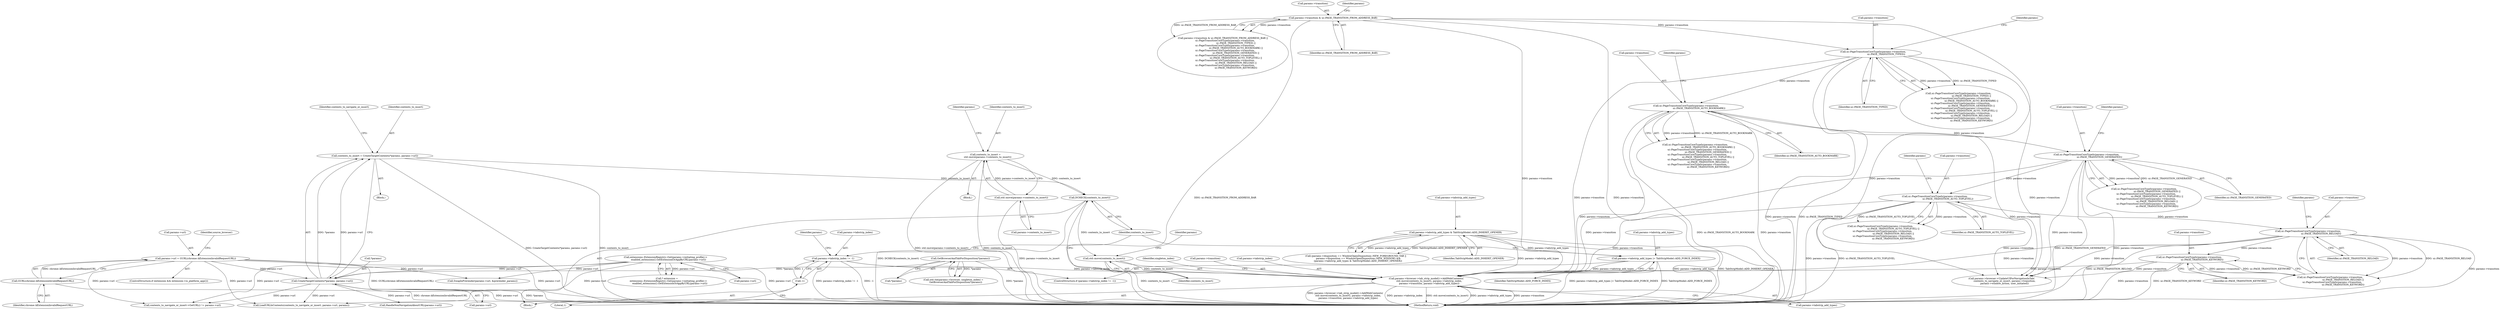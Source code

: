 digraph "0_Chrome_c552cd7b8a0862f6b3c8c6a07f98bda3721101eb_0@pointer" {
"1000526" [label="(Call,params->browser->tab_strip_model()->AddWebContents(\n        std::move(contents_to_insert), params->tabstrip_index,\n        params->transition, params->tabstrip_add_types))"];
"1000527" [label="(Call,std::move(contents_to_insert))"];
"1000524" [label="(Call,DCHECK(contents_to_insert))"];
"1000284" [label="(Call,contents_to_insert =\n      std::move(params->contents_to_insert))"];
"1000286" [label="(Call,std::move(params->contents_to_insert))"];
"1000398" [label="(Call,contents_to_insert = CreateTargetContents(*params, params->url))"];
"1000400" [label="(Call,CreateTargetContents(*params, params->url))"];
"1000199" [label="(Call,GetBrowserAndTabForDisposition(*params))"];
"1000128" [label="(Call,extensions::ExtensionRegistry::Get(params->initiating_profile)->\n        enabled_extensions().GetExtensionOrAppByURL(params->url))"];
"1000136" [label="(Call,params->url = GURL(chrome::kExtensionInvalidRequestURL))"];
"1000140" [label="(Call,GURL(chrome::kExtensionInvalidRequestURL))"];
"1000513" [label="(Call,params->tabstrip_index != -1)"];
"1000517" [label="(Call,-1)"];
"1000364" [label="(Call,ui::PageTransitionCoreTypeIs(params->transition,\n                                   ui::PAGE_TRANSITION_AUTO_TOPLEVEL))"];
"1000358" [label="(Call,ui::PageTransitionCoreTypeIs(params->transition,\n                                   ui::PAGE_TRANSITION_GENERATED))"];
"1000352" [label="(Call,ui::PageTransitionCoreTypeIs(params->transition,\n                                   ui::PAGE_TRANSITION_AUTO_BOOKMARK))"];
"1000346" [label="(Call,ui::PageTransitionCoreTypeIs(params->transition,\n                                   ui::PAGE_TRANSITION_TYPED))"];
"1000340" [label="(Call,params->transition & ui::PAGE_TRANSITION_FROM_ADDRESS_BAR)"];
"1000375" [label="(Call,ui::PageTransitionCoreTypeIs(params->transition,\n                                   ui::PAGE_TRANSITION_KEYWORD))"];
"1000370" [label="(Call,ui::PageTransitionCoreTypeIs(params->transition,\n                                   ui::PAGE_TRANSITION_RELOAD))"];
"1000519" [label="(Call,params->tabstrip_add_types |= TabStripModel::ADD_FORCE_INDEX)"];
"1000475" [label="(Call,params->tabstrip_add_types & TabStripModel::ADD_INHERIT_OPENER)"];
"1000400" [label="(Call,CreateTargetContents(*params, params->url))"];
"1000359" [label="(Call,params->transition)"];
"1000137" [label="(Call,params->url)"];
"1000523" [label="(Identifier,TabStripModel::ADD_FORCE_INDEX)"];
"1000463" [label="(Call,(params->disposition == WindowOpenDisposition::NEW_FOREGROUND_TAB ||\n       params->disposition == WindowOpenDisposition::NEW_WINDOW) &&\n      (params->tabstrip_add_types & TabStripModel::ADD_INHERIT_OPENER))"];
"1000399" [label="(Identifier,contents_to_insert)"];
"1000357" [label="(Call,ui::PageTransitionCoreTypeIs(params->transition,\n                                   ui::PAGE_TRANSITION_GENERATED) ||\n      ui::PageTransitionCoreTypeIs(params->transition,\n                                   ui::PAGE_TRANSITION_AUTO_TOPLEVEL) ||\n      ui::PageTransitionCoreTypeIs(params->transition,\n                                   ui::PAGE_TRANSITION_RELOAD) ||\n      ui::PageTransitionCoreTypeIs(params->transition,\n                                   ui::PAGE_TRANSITION_KEYWORD))"];
"1000129" [label="(Call,params->url)"];
"1000369" [label="(Call,ui::PageTransitionCoreTypeIs(params->transition,\n                                   ui::PAGE_TRANSITION_RELOAD) ||\n      ui::PageTransitionCoreTypeIs(params->transition,\n                                   ui::PAGE_TRANSITION_KEYWORD))"];
"1000364" [label="(Call,ui::PageTransitionCoreTypeIs(params->transition,\n                                   ui::PAGE_TRANSITION_AUTO_TOPLEVEL))"];
"1000375" [label="(Call,ui::PageTransitionCoreTypeIs(params->transition,\n                                   ui::PAGE_TRANSITION_KEYWORD))"];
"1000519" [label="(Call,params->tabstrip_add_types |= TabStripModel::ADD_FORCE_INDEX)"];
"1000371" [label="(Call,params->transition)"];
"1000362" [label="(Identifier,ui::PAGE_TRANSITION_GENERATED)"];
"1000132" [label="(ControlStructure,if (extension && extension->is_platform_app()))"];
"1000339" [label="(Call,params->transition & ui::PAGE_TRANSITION_FROM_ADDRESS_BAR ||\n      ui::PageTransitionCoreTypeIs(params->transition,\n                                   ui::PAGE_TRANSITION_TYPED) ||\n      ui::PageTransitionCoreTypeIs(params->transition,\n                                   ui::PAGE_TRANSITION_AUTO_BOOKMARK) ||\n      ui::PageTransitionCoreTypeIs(params->transition,\n                                   ui::PAGE_TRANSITION_GENERATED) ||\n      ui::PageTransitionCoreTypeIs(params->transition,\n                                   ui::PAGE_TRANSITION_AUTO_TOPLEVEL) ||\n      ui::PageTransitionCoreTypeIs(params->transition,\n                                   ui::PAGE_TRANSITION_RELOAD) ||\n      ui::PageTransitionCoreTypeIs(params->transition,\n                                   ui::PAGE_TRANSITION_KEYWORD))"];
"1000199" [label="(Call,GetBrowserAndTabForDisposition(*params))"];
"1000423" [label="(Call,SwapInPrerender(params->url, &prerender_params))"];
"1000520" [label="(Call,params->tabstrip_add_types)"];
"1000526" [label="(Call,params->browser->tab_strip_model()->AddWebContents(\n        std::move(contents_to_insert), params->tabstrip_index,\n        params->transition, params->tabstrip_add_types))"];
"1000496" [label="(Call,params->browser->UpdateUIForNavigationInTab(\n        contents_to_navigate_or_insert, params->transition,\n        params->window_action, user_initiated))"];
"1000366" [label="(Identifier,params)"];
"1000517" [label="(Call,-1)"];
"1000524" [label="(Call,DCHECK(contents_to_insert))"];
"1000286" [label="(Call,std::move(params->contents_to_insert))"];
"1000513" [label="(Call,params->tabstrip_index != -1)"];
"1000140" [label="(Call,GURL(chrome::kExtensionInvalidRequestURL))"];
"1000341" [label="(Call,params->transition)"];
"1000144" [label="(Identifier,source_browser)"];
"1000345" [label="(Call,ui::PageTransitionCoreTypeIs(params->transition,\n                                   ui::PAGE_TRANSITION_TYPED) ||\n      ui::PageTransitionCoreTypeIs(params->transition,\n                                   ui::PAGE_TRANSITION_AUTO_BOOKMARK) ||\n      ui::PageTransitionCoreTypeIs(params->transition,\n                                   ui::PAGE_TRANSITION_GENERATED) ||\n      ui::PageTransitionCoreTypeIs(params->transition,\n                                   ui::PAGE_TRANSITION_AUTO_TOPLEVEL) ||\n      ui::PageTransitionCoreTypeIs(params->transition,\n                                   ui::PAGE_TRANSITION_RELOAD) ||\n      ui::PageTransitionCoreTypeIs(params->transition,\n                                   ui::PAGE_TRANSITION_KEYWORD))"];
"1000376" [label="(Call,params->transition)"];
"1000352" [label="(Call,ui::PageTransitionCoreTypeIs(params->transition,\n                                   ui::PAGE_TRANSITION_AUTO_BOOKMARK))"];
"1000284" [label="(Call,contents_to_insert =\n      std::move(params->contents_to_insert))"];
"1000102" [label="(Block,)"];
"1000530" [label="(Identifier,params)"];
"1000350" [label="(Identifier,ui::PAGE_TRANSITION_TYPED)"];
"1000287" [label="(Call,params->contents_to_insert)"];
"1000511" [label="(Block,)"];
"1000540" [label="(Identifier,singleton_index)"];
"1000379" [label="(Identifier,ui::PAGE_TRANSITION_KEYWORD)"];
"1000532" [label="(Call,params->transition)"];
"1000535" [label="(Call,params->tabstrip_add_types)"];
"1000285" [label="(Identifier,contents_to_insert)"];
"1000291" [label="(Identifier,params)"];
"1000476" [label="(Call,params->tabstrip_add_types)"];
"1000141" [label="(Identifier,chrome::kExtensionInvalidRequestURL)"];
"1000200" [label="(Call,*params)"];
"1000525" [label="(Identifier,contents_to_insert)"];
"1000521" [label="(Identifier,params)"];
"1000377" [label="(Identifier,params)"];
"1000344" [label="(Identifier,ui::PAGE_TRANSITION_FROM_ADDRESS_BAR)"];
"1000475" [label="(Call,params->tabstrip_add_types & TabStripModel::ADD_INHERIT_OPENER)"];
"1000126" [label="(Call,* extension =\n    extensions::ExtensionRegistry::Get(params->initiating_profile)->\n        enabled_extensions().GetExtensionOrAppByURL(params->url))"];
"1000374" [label="(Identifier,ui::PAGE_TRANSITION_RELOAD)"];
"1000363" [label="(Call,ui::PageTransitionCoreTypeIs(params->transition,\n                                   ui::PAGE_TRANSITION_AUTO_TOPLEVEL) ||\n      ui::PageTransitionCoreTypeIs(params->transition,\n                                   ui::PAGE_TRANSITION_RELOAD) ||\n      ui::PageTransitionCoreTypeIs(params->transition,\n                                   ui::PAGE_TRANSITION_KEYWORD))"];
"1000407" [label="(Identifier,contents_to_navigate_or_insert)"];
"1000351" [label="(Call,ui::PageTransitionCoreTypeIs(params->transition,\n                                   ui::PAGE_TRANSITION_AUTO_BOOKMARK) ||\n      ui::PageTransitionCoreTypeIs(params->transition,\n                                   ui::PAGE_TRANSITION_GENERATED) ||\n      ui::PageTransitionCoreTypeIs(params->transition,\n                                   ui::PAGE_TRANSITION_AUTO_TOPLEVEL) ||\n      ui::PageTransitionCoreTypeIs(params->transition,\n                                   ui::PAGE_TRANSITION_RELOAD) ||\n      ui::PageTransitionCoreTypeIs(params->transition,\n                                   ui::PAGE_TRANSITION_KEYWORD))"];
"1000346" [label="(Call,ui::PageTransitionCoreTypeIs(params->transition,\n                                   ui::PAGE_TRANSITION_TYPED))"];
"1000518" [label="(Literal,1)"];
"1000479" [label="(Identifier,TabStripModel::ADD_INHERIT_OPENER)"];
"1000445" [label="(Call,HandleNonNavigationAboutURL(params->url))"];
"1000365" [label="(Call,params->transition)"];
"1000574" [label="(Call,contents_to_navigate_or_insert->GetURL() != params->url)"];
"1000401" [label="(Call,*params)"];
"1000193" [label="(Call,std::tie(params->browser, singleton_index) =\n      GetBrowserAndTabForDisposition(*params))"];
"1000512" [label="(ControlStructure,if (params->tabstrip_index != -1))"];
"1000347" [label="(Call,params->transition)"];
"1000529" [label="(Call,params->tabstrip_index)"];
"1000580" [label="(Call,LoadURLInContents(contents_to_navigate_or_insert, params->url, params))"];
"1000646" [label="(MethodReturn,void)"];
"1000128" [label="(Call,extensions::ExtensionRegistry::Get(params->initiating_profile)->\n        enabled_extensions().GetExtensionOrAppByURL(params->url))"];
"1000348" [label="(Identifier,params)"];
"1000372" [label="(Identifier,params)"];
"1000368" [label="(Identifier,ui::PAGE_TRANSITION_AUTO_TOPLEVEL)"];
"1000354" [label="(Identifier,params)"];
"1000514" [label="(Call,params->tabstrip_index)"];
"1000397" [label="(Block,)"];
"1000370" [label="(Call,ui::PageTransitionCoreTypeIs(params->transition,\n                                   ui::PAGE_TRANSITION_RELOAD))"];
"1000528" [label="(Identifier,contents_to_insert)"];
"1000358" [label="(Call,ui::PageTransitionCoreTypeIs(params->transition,\n                                   ui::PAGE_TRANSITION_GENERATED))"];
"1000356" [label="(Identifier,ui::PAGE_TRANSITION_AUTO_BOOKMARK)"];
"1000340" [label="(Call,params->transition & ui::PAGE_TRANSITION_FROM_ADDRESS_BAR)"];
"1000398" [label="(Call,contents_to_insert = CreateTargetContents(*params, params->url))"];
"1000360" [label="(Identifier,params)"];
"1000353" [label="(Call,params->transition)"];
"1000403" [label="(Call,params->url)"];
"1000527" [label="(Call,std::move(contents_to_insert))"];
"1000136" [label="(Call,params->url = GURL(chrome::kExtensionInvalidRequestURL))"];
"1000526" -> "1000511"  [label="AST: "];
"1000526" -> "1000535"  [label="CFG: "];
"1000527" -> "1000526"  [label="AST: "];
"1000529" -> "1000526"  [label="AST: "];
"1000532" -> "1000526"  [label="AST: "];
"1000535" -> "1000526"  [label="AST: "];
"1000540" -> "1000526"  [label="CFG: "];
"1000526" -> "1000646"  [label="DDG: params->browser->tab_strip_model()->AddWebContents(\n        std::move(contents_to_insert), params->tabstrip_index,\n        params->transition, params->tabstrip_add_types)"];
"1000526" -> "1000646"  [label="DDG: params->tabstrip_index"];
"1000526" -> "1000646"  [label="DDG: std::move(contents_to_insert)"];
"1000526" -> "1000646"  [label="DDG: params->tabstrip_add_types"];
"1000526" -> "1000646"  [label="DDG: params->transition"];
"1000527" -> "1000526"  [label="DDG: contents_to_insert"];
"1000513" -> "1000526"  [label="DDG: params->tabstrip_index"];
"1000364" -> "1000526"  [label="DDG: params->transition"];
"1000375" -> "1000526"  [label="DDG: params->transition"];
"1000352" -> "1000526"  [label="DDG: params->transition"];
"1000346" -> "1000526"  [label="DDG: params->transition"];
"1000340" -> "1000526"  [label="DDG: params->transition"];
"1000370" -> "1000526"  [label="DDG: params->transition"];
"1000358" -> "1000526"  [label="DDG: params->transition"];
"1000519" -> "1000526"  [label="DDG: params->tabstrip_add_types"];
"1000475" -> "1000526"  [label="DDG: params->tabstrip_add_types"];
"1000527" -> "1000528"  [label="CFG: "];
"1000528" -> "1000527"  [label="AST: "];
"1000530" -> "1000527"  [label="CFG: "];
"1000527" -> "1000646"  [label="DDG: contents_to_insert"];
"1000524" -> "1000527"  [label="DDG: contents_to_insert"];
"1000524" -> "1000511"  [label="AST: "];
"1000524" -> "1000525"  [label="CFG: "];
"1000525" -> "1000524"  [label="AST: "];
"1000528" -> "1000524"  [label="CFG: "];
"1000524" -> "1000646"  [label="DDG: DCHECK(contents_to_insert)"];
"1000284" -> "1000524"  [label="DDG: contents_to_insert"];
"1000398" -> "1000524"  [label="DDG: contents_to_insert"];
"1000284" -> "1000102"  [label="AST: "];
"1000284" -> "1000286"  [label="CFG: "];
"1000285" -> "1000284"  [label="AST: "];
"1000286" -> "1000284"  [label="AST: "];
"1000291" -> "1000284"  [label="CFG: "];
"1000284" -> "1000646"  [label="DDG: std::move(params->contents_to_insert)"];
"1000284" -> "1000646"  [label="DDG: contents_to_insert"];
"1000286" -> "1000284"  [label="DDG: params->contents_to_insert"];
"1000286" -> "1000287"  [label="CFG: "];
"1000287" -> "1000286"  [label="AST: "];
"1000286" -> "1000646"  [label="DDG: params->contents_to_insert"];
"1000398" -> "1000397"  [label="AST: "];
"1000398" -> "1000400"  [label="CFG: "];
"1000399" -> "1000398"  [label="AST: "];
"1000400" -> "1000398"  [label="AST: "];
"1000407" -> "1000398"  [label="CFG: "];
"1000398" -> "1000646"  [label="DDG: CreateTargetContents(*params, params->url)"];
"1000398" -> "1000646"  [label="DDG: contents_to_insert"];
"1000400" -> "1000398"  [label="DDG: *params"];
"1000400" -> "1000398"  [label="DDG: params->url"];
"1000400" -> "1000403"  [label="CFG: "];
"1000401" -> "1000400"  [label="AST: "];
"1000403" -> "1000400"  [label="AST: "];
"1000400" -> "1000646"  [label="DDG: *params"];
"1000400" -> "1000646"  [label="DDG: params->url"];
"1000199" -> "1000400"  [label="DDG: *params"];
"1000128" -> "1000400"  [label="DDG: params->url"];
"1000136" -> "1000400"  [label="DDG: params->url"];
"1000400" -> "1000445"  [label="DDG: params->url"];
"1000400" -> "1000574"  [label="DDG: params->url"];
"1000400" -> "1000580"  [label="DDG: params->url"];
"1000199" -> "1000193"  [label="AST: "];
"1000199" -> "1000200"  [label="CFG: "];
"1000200" -> "1000199"  [label="AST: "];
"1000193" -> "1000199"  [label="CFG: "];
"1000199" -> "1000646"  [label="DDG: *params"];
"1000199" -> "1000193"  [label="DDG: *params"];
"1000128" -> "1000126"  [label="AST: "];
"1000128" -> "1000129"  [label="CFG: "];
"1000129" -> "1000128"  [label="AST: "];
"1000126" -> "1000128"  [label="CFG: "];
"1000128" -> "1000646"  [label="DDG: params->url"];
"1000128" -> "1000126"  [label="DDG: params->url"];
"1000128" -> "1000423"  [label="DDG: params->url"];
"1000128" -> "1000574"  [label="DDG: params->url"];
"1000128" -> "1000580"  [label="DDG: params->url"];
"1000136" -> "1000132"  [label="AST: "];
"1000136" -> "1000140"  [label="CFG: "];
"1000137" -> "1000136"  [label="AST: "];
"1000140" -> "1000136"  [label="AST: "];
"1000144" -> "1000136"  [label="CFG: "];
"1000136" -> "1000646"  [label="DDG: GURL(chrome::kExtensionInvalidRequestURL)"];
"1000136" -> "1000646"  [label="DDG: params->url"];
"1000140" -> "1000136"  [label="DDG: chrome::kExtensionInvalidRequestURL"];
"1000136" -> "1000423"  [label="DDG: params->url"];
"1000136" -> "1000574"  [label="DDG: params->url"];
"1000136" -> "1000580"  [label="DDG: params->url"];
"1000140" -> "1000141"  [label="CFG: "];
"1000141" -> "1000140"  [label="AST: "];
"1000140" -> "1000646"  [label="DDG: chrome::kExtensionInvalidRequestURL"];
"1000513" -> "1000512"  [label="AST: "];
"1000513" -> "1000517"  [label="CFG: "];
"1000514" -> "1000513"  [label="AST: "];
"1000517" -> "1000513"  [label="AST: "];
"1000521" -> "1000513"  [label="CFG: "];
"1000525" -> "1000513"  [label="CFG: "];
"1000513" -> "1000646"  [label="DDG: params->tabstrip_index != -1"];
"1000513" -> "1000646"  [label="DDG: -1"];
"1000517" -> "1000513"  [label="DDG: 1"];
"1000517" -> "1000518"  [label="CFG: "];
"1000518" -> "1000517"  [label="AST: "];
"1000364" -> "1000363"  [label="AST: "];
"1000364" -> "1000368"  [label="CFG: "];
"1000365" -> "1000364"  [label="AST: "];
"1000368" -> "1000364"  [label="AST: "];
"1000372" -> "1000364"  [label="CFG: "];
"1000363" -> "1000364"  [label="CFG: "];
"1000364" -> "1000646"  [label="DDG: params->transition"];
"1000364" -> "1000646"  [label="DDG: ui::PAGE_TRANSITION_AUTO_TOPLEVEL"];
"1000364" -> "1000363"  [label="DDG: params->transition"];
"1000364" -> "1000363"  [label="DDG: ui::PAGE_TRANSITION_AUTO_TOPLEVEL"];
"1000358" -> "1000364"  [label="DDG: params->transition"];
"1000364" -> "1000370"  [label="DDG: params->transition"];
"1000364" -> "1000496"  [label="DDG: params->transition"];
"1000358" -> "1000357"  [label="AST: "];
"1000358" -> "1000362"  [label="CFG: "];
"1000359" -> "1000358"  [label="AST: "];
"1000362" -> "1000358"  [label="AST: "];
"1000366" -> "1000358"  [label="CFG: "];
"1000357" -> "1000358"  [label="CFG: "];
"1000358" -> "1000646"  [label="DDG: ui::PAGE_TRANSITION_GENERATED"];
"1000358" -> "1000646"  [label="DDG: params->transition"];
"1000358" -> "1000357"  [label="DDG: params->transition"];
"1000358" -> "1000357"  [label="DDG: ui::PAGE_TRANSITION_GENERATED"];
"1000352" -> "1000358"  [label="DDG: params->transition"];
"1000358" -> "1000496"  [label="DDG: params->transition"];
"1000352" -> "1000351"  [label="AST: "];
"1000352" -> "1000356"  [label="CFG: "];
"1000353" -> "1000352"  [label="AST: "];
"1000356" -> "1000352"  [label="AST: "];
"1000360" -> "1000352"  [label="CFG: "];
"1000351" -> "1000352"  [label="CFG: "];
"1000352" -> "1000646"  [label="DDG: ui::PAGE_TRANSITION_AUTO_BOOKMARK"];
"1000352" -> "1000646"  [label="DDG: params->transition"];
"1000352" -> "1000351"  [label="DDG: params->transition"];
"1000352" -> "1000351"  [label="DDG: ui::PAGE_TRANSITION_AUTO_BOOKMARK"];
"1000346" -> "1000352"  [label="DDG: params->transition"];
"1000352" -> "1000496"  [label="DDG: params->transition"];
"1000346" -> "1000345"  [label="AST: "];
"1000346" -> "1000350"  [label="CFG: "];
"1000347" -> "1000346"  [label="AST: "];
"1000350" -> "1000346"  [label="AST: "];
"1000354" -> "1000346"  [label="CFG: "];
"1000345" -> "1000346"  [label="CFG: "];
"1000346" -> "1000646"  [label="DDG: params->transition"];
"1000346" -> "1000646"  [label="DDG: ui::PAGE_TRANSITION_TYPED"];
"1000346" -> "1000345"  [label="DDG: params->transition"];
"1000346" -> "1000345"  [label="DDG: ui::PAGE_TRANSITION_TYPED"];
"1000340" -> "1000346"  [label="DDG: params->transition"];
"1000346" -> "1000496"  [label="DDG: params->transition"];
"1000340" -> "1000339"  [label="AST: "];
"1000340" -> "1000344"  [label="CFG: "];
"1000341" -> "1000340"  [label="AST: "];
"1000344" -> "1000340"  [label="AST: "];
"1000348" -> "1000340"  [label="CFG: "];
"1000339" -> "1000340"  [label="CFG: "];
"1000340" -> "1000646"  [label="DDG: ui::PAGE_TRANSITION_FROM_ADDRESS_BAR"];
"1000340" -> "1000646"  [label="DDG: params->transition"];
"1000340" -> "1000339"  [label="DDG: params->transition"];
"1000340" -> "1000339"  [label="DDG: ui::PAGE_TRANSITION_FROM_ADDRESS_BAR"];
"1000340" -> "1000496"  [label="DDG: params->transition"];
"1000375" -> "1000369"  [label="AST: "];
"1000375" -> "1000379"  [label="CFG: "];
"1000376" -> "1000375"  [label="AST: "];
"1000379" -> "1000375"  [label="AST: "];
"1000369" -> "1000375"  [label="CFG: "];
"1000375" -> "1000646"  [label="DDG: params->transition"];
"1000375" -> "1000646"  [label="DDG: ui::PAGE_TRANSITION_KEYWORD"];
"1000375" -> "1000369"  [label="DDG: params->transition"];
"1000375" -> "1000369"  [label="DDG: ui::PAGE_TRANSITION_KEYWORD"];
"1000370" -> "1000375"  [label="DDG: params->transition"];
"1000375" -> "1000496"  [label="DDG: params->transition"];
"1000370" -> "1000369"  [label="AST: "];
"1000370" -> "1000374"  [label="CFG: "];
"1000371" -> "1000370"  [label="AST: "];
"1000374" -> "1000370"  [label="AST: "];
"1000377" -> "1000370"  [label="CFG: "];
"1000369" -> "1000370"  [label="CFG: "];
"1000370" -> "1000646"  [label="DDG: ui::PAGE_TRANSITION_RELOAD"];
"1000370" -> "1000646"  [label="DDG: params->transition"];
"1000370" -> "1000369"  [label="DDG: params->transition"];
"1000370" -> "1000369"  [label="DDG: ui::PAGE_TRANSITION_RELOAD"];
"1000370" -> "1000496"  [label="DDG: params->transition"];
"1000519" -> "1000512"  [label="AST: "];
"1000519" -> "1000523"  [label="CFG: "];
"1000520" -> "1000519"  [label="AST: "];
"1000523" -> "1000519"  [label="AST: "];
"1000525" -> "1000519"  [label="CFG: "];
"1000519" -> "1000646"  [label="DDG: params->tabstrip_add_types |= TabStripModel::ADD_FORCE_INDEX"];
"1000519" -> "1000646"  [label="DDG: TabStripModel::ADD_FORCE_INDEX"];
"1000475" -> "1000519"  [label="DDG: params->tabstrip_add_types"];
"1000475" -> "1000463"  [label="AST: "];
"1000475" -> "1000479"  [label="CFG: "];
"1000476" -> "1000475"  [label="AST: "];
"1000479" -> "1000475"  [label="AST: "];
"1000463" -> "1000475"  [label="CFG: "];
"1000475" -> "1000646"  [label="DDG: params->tabstrip_add_types"];
"1000475" -> "1000646"  [label="DDG: TabStripModel::ADD_INHERIT_OPENER"];
"1000475" -> "1000463"  [label="DDG: params->tabstrip_add_types"];
"1000475" -> "1000463"  [label="DDG: TabStripModel::ADD_INHERIT_OPENER"];
}

